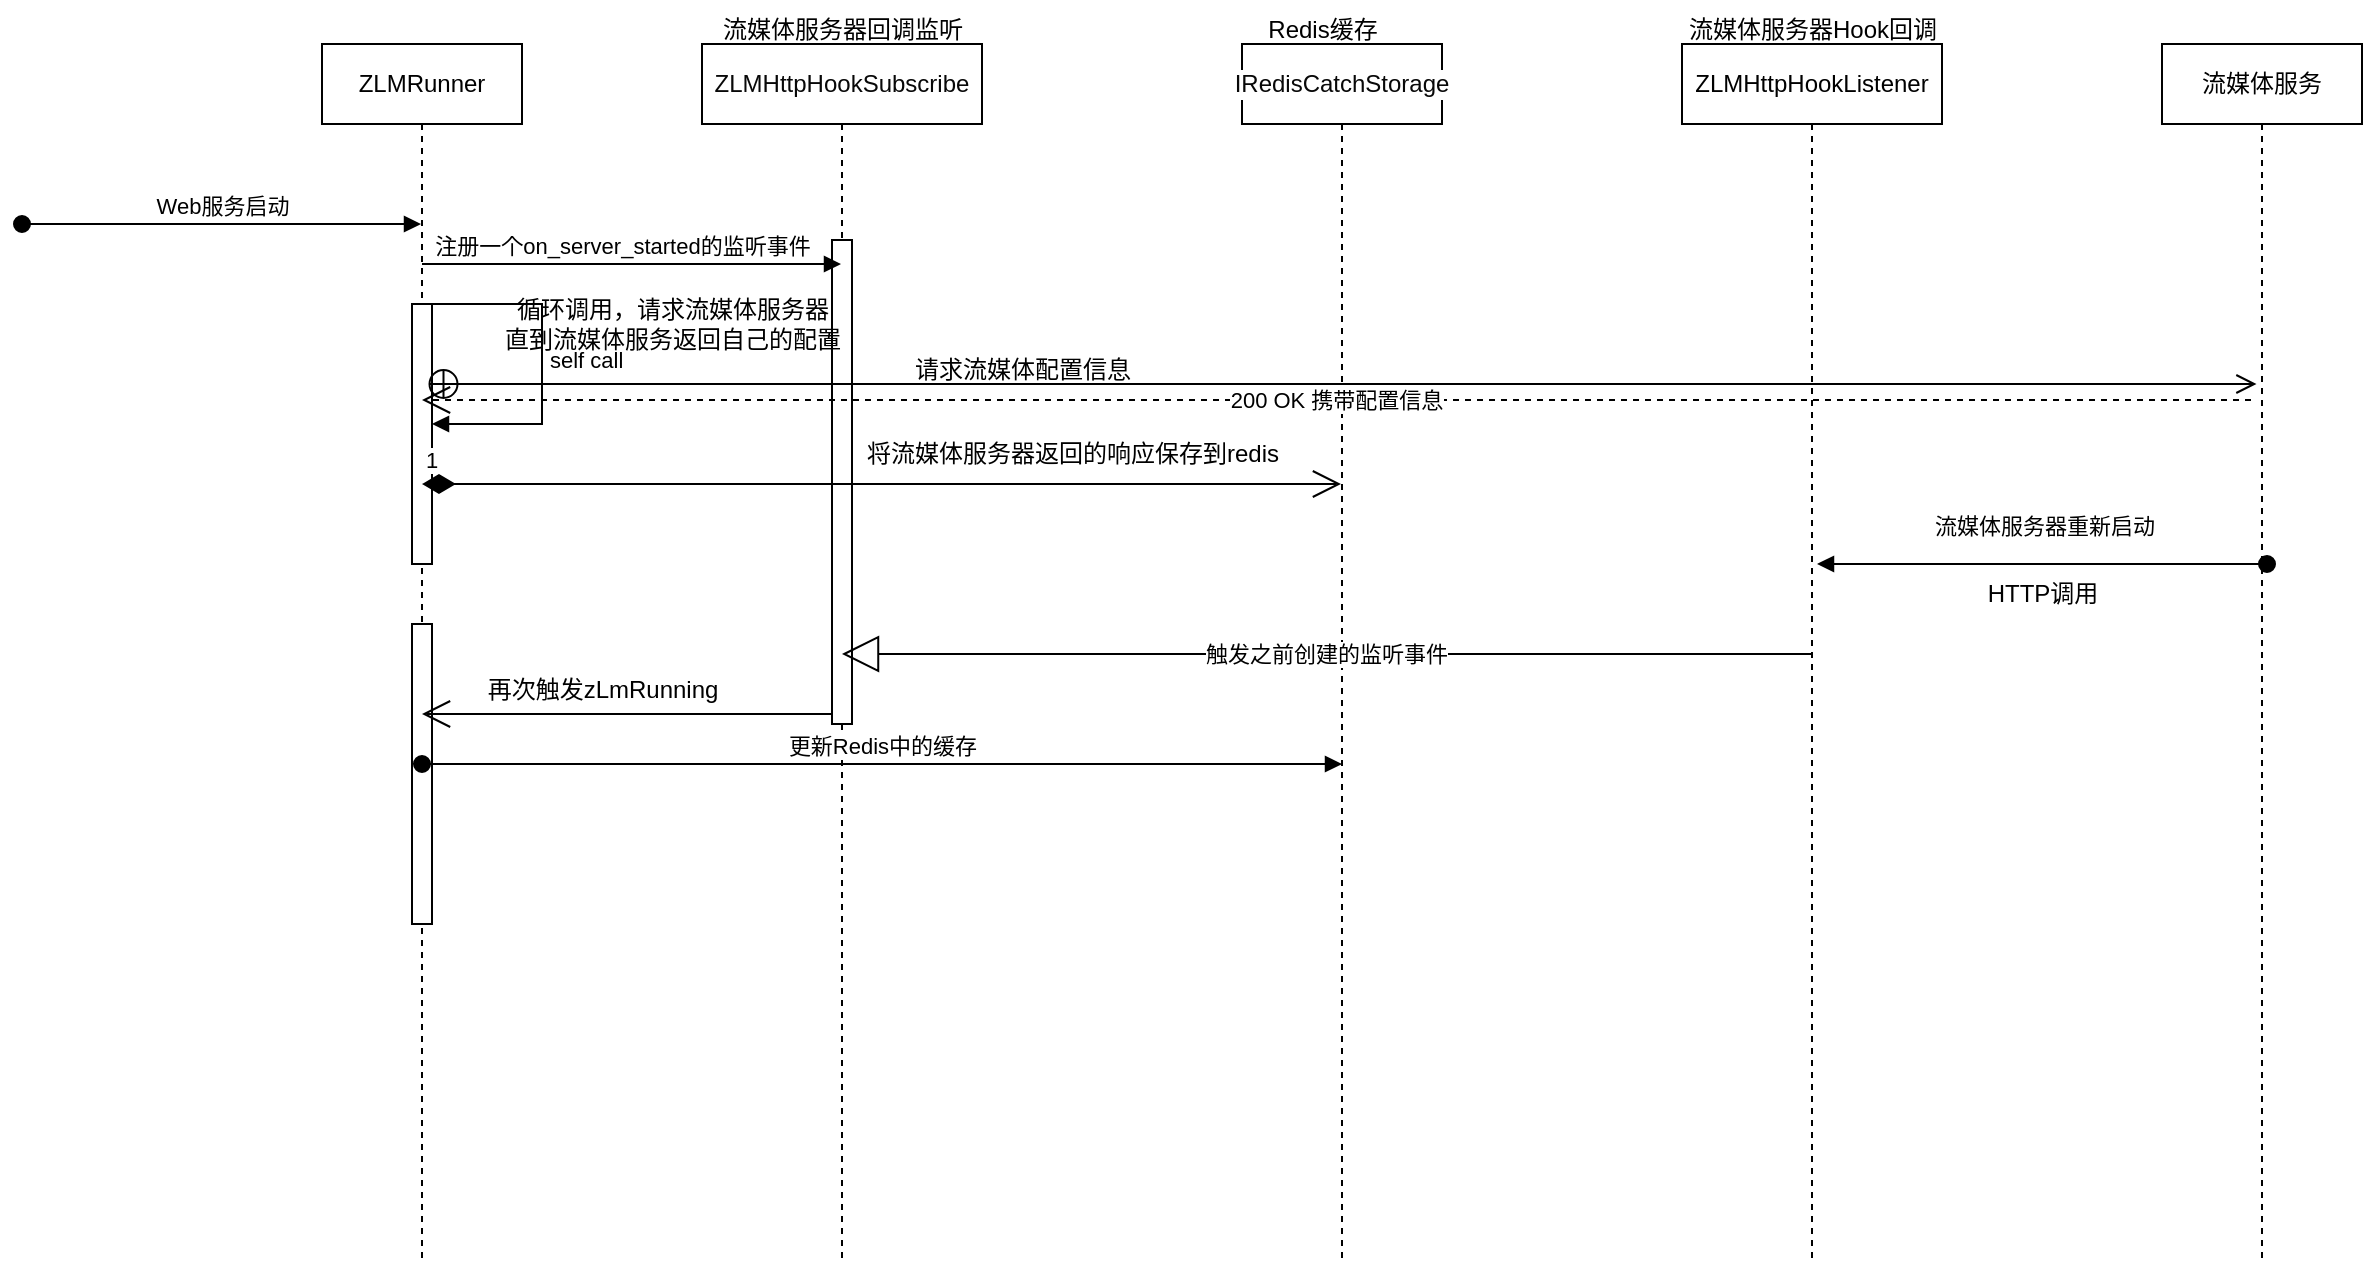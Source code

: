 <mxfile version="23.1.0" type="github">
  <diagram name="第 1 页" id="pax3oEcvjZkvkxBaptEk">
    <mxGraphModel dx="2261" dy="786" grid="1" gridSize="10" guides="1" tooltips="1" connect="1" arrows="1" fold="1" page="1" pageScale="1" pageWidth="827" pageHeight="1169" math="0" shadow="0">
      <root>
        <mxCell id="0" />
        <mxCell id="1" parent="0" />
        <mxCell id="kgx6SNhdby_C-QN0kG7P-1" value="ZLMRunner" style="shape=umlLifeline;perimeter=lifelinePerimeter;whiteSpace=wrap;html=1;container=1;dropTarget=0;collapsible=0;recursiveResize=0;outlineConnect=0;portConstraint=eastwest;newEdgeStyle={&quot;curved&quot;:0,&quot;rounded&quot;:0};" vertex="1" parent="1">
          <mxGeometry x="60" y="110" width="100" height="610" as="geometry" />
        </mxCell>
        <mxCell id="kgx6SNhdby_C-QN0kG7P-9" value="" style="html=1;points=[[0,0,0,0,5],[0,1,0,0,-5],[1,0,0,0,5],[1,1,0,0,-5]];perimeter=orthogonalPerimeter;outlineConnect=0;targetShapes=umlLifeline;portConstraint=eastwest;newEdgeStyle={&quot;curved&quot;:0,&quot;rounded&quot;:0};" vertex="1" parent="kgx6SNhdby_C-QN0kG7P-1">
          <mxGeometry x="45" y="130" width="10" height="130" as="geometry" />
        </mxCell>
        <mxCell id="kgx6SNhdby_C-QN0kG7P-10" value="self call" style="html=1;align=left;spacingLeft=2;endArrow=block;rounded=0;edgeStyle=orthogonalEdgeStyle;curved=0;rounded=0;" edge="1" target="kgx6SNhdby_C-QN0kG7P-9" parent="kgx6SNhdby_C-QN0kG7P-1" source="kgx6SNhdby_C-QN0kG7P-1">
          <mxGeometry relative="1" as="geometry">
            <mxPoint x="55" y="130" as="sourcePoint" />
            <Array as="points">
              <mxPoint x="110" y="130" />
              <mxPoint x="110" y="190" />
            </Array>
          </mxGeometry>
        </mxCell>
        <mxCell id="kgx6SNhdby_C-QN0kG7P-26" value="" style="html=1;points=[[0,0,0,0,5],[0,1,0,0,-5],[1,0,0,0,5],[1,1,0,0,-5]];perimeter=orthogonalPerimeter;outlineConnect=0;targetShapes=umlLifeline;portConstraint=eastwest;newEdgeStyle={&quot;curved&quot;:0,&quot;rounded&quot;:0};" vertex="1" parent="kgx6SNhdby_C-QN0kG7P-1">
          <mxGeometry x="45" y="290" width="10" height="150" as="geometry" />
        </mxCell>
        <mxCell id="kgx6SNhdby_C-QN0kG7P-3" value="&lt;div style=&quot;background-color:#ffffff;color:#080808&quot;&gt;&lt;pre style=&quot;&quot;&gt;&lt;font style=&quot;font-size: 12px;&quot; face=&quot;Helvetica&quot;&gt;ZLMHttpHookSubscribe&lt;/font&gt;&lt;/pre&gt;&lt;/div&gt;" style="shape=umlLifeline;perimeter=lifelinePerimeter;whiteSpace=wrap;html=1;container=1;dropTarget=0;collapsible=0;recursiveResize=0;outlineConnect=0;portConstraint=eastwest;newEdgeStyle={&quot;curved&quot;:0,&quot;rounded&quot;:0};" vertex="1" parent="1">
          <mxGeometry x="250" y="110" width="140" height="610" as="geometry" />
        </mxCell>
        <mxCell id="kgx6SNhdby_C-QN0kG7P-25" value="" style="html=1;points=[[0,0,0,0,5],[0,1,0,0,-5],[1,0,0,0,5],[1,1,0,0,-5]];perimeter=orthogonalPerimeter;outlineConnect=0;targetShapes=umlLifeline;portConstraint=eastwest;newEdgeStyle={&quot;curved&quot;:0,&quot;rounded&quot;:0};" vertex="1" parent="kgx6SNhdby_C-QN0kG7P-3">
          <mxGeometry x="65" y="98" width="10" height="242" as="geometry" />
        </mxCell>
        <mxCell id="kgx6SNhdby_C-QN0kG7P-5" value="Web服务启动" style="html=1;verticalAlign=bottom;startArrow=oval;startFill=1;endArrow=block;startSize=8;curved=0;rounded=0;" edge="1" parent="1" target="kgx6SNhdby_C-QN0kG7P-1">
          <mxGeometry x="0.003" width="60" relative="1" as="geometry">
            <mxPoint x="-90" y="200" as="sourcePoint" />
            <mxPoint x="-30" y="200" as="targetPoint" />
            <Array as="points">
              <mxPoint x="-60" y="200" />
            </Array>
            <mxPoint as="offset" />
          </mxGeometry>
        </mxCell>
        <mxCell id="kgx6SNhdby_C-QN0kG7P-6" value="流媒体服务器回调监听" style="text;html=1;align=center;verticalAlign=middle;resizable=0;points=[];autosize=1;strokeColor=none;fillColor=none;" vertex="1" parent="1">
          <mxGeometry x="250" y="88" width="140" height="30" as="geometry" />
        </mxCell>
        <mxCell id="kgx6SNhdby_C-QN0kG7P-8" value="注册一个on_server_started的监听事件" style="html=1;verticalAlign=bottom;endArrow=block;curved=0;rounded=0;" edge="1" parent="1" target="kgx6SNhdby_C-QN0kG7P-3">
          <mxGeometry x="-0.045" width="80" relative="1" as="geometry">
            <mxPoint x="110" y="220" as="sourcePoint" />
            <mxPoint x="190" y="220" as="targetPoint" />
            <mxPoint as="offset" />
          </mxGeometry>
        </mxCell>
        <mxCell id="kgx6SNhdby_C-QN0kG7P-11" value="循环调用，请求流媒体服务器&lt;br&gt;直到流媒体服务返回自己的配置" style="text;html=1;align=center;verticalAlign=middle;resizable=0;points=[];autosize=1;strokeColor=none;fillColor=none;" vertex="1" parent="1">
          <mxGeometry x="140" y="230" width="190" height="40" as="geometry" />
        </mxCell>
        <mxCell id="kgx6SNhdby_C-QN0kG7P-12" value="&lt;div style=&quot;background-color:#ffffff;color:#080808&quot;&gt;&lt;pre style=&quot;&quot;&gt;&lt;font style=&quot;font-size: 12px;&quot; face=&quot;Helvetica&quot;&gt;IRedisCatchStorage&lt;/font&gt;&lt;/pre&gt;&lt;/div&gt;" style="shape=umlLifeline;perimeter=lifelinePerimeter;whiteSpace=wrap;html=1;container=1;dropTarget=0;collapsible=0;recursiveResize=0;outlineConnect=0;portConstraint=eastwest;newEdgeStyle={&quot;curved&quot;:0,&quot;rounded&quot;:0};" vertex="1" parent="1">
          <mxGeometry x="520" y="110" width="100" height="610" as="geometry" />
        </mxCell>
        <mxCell id="kgx6SNhdby_C-QN0kG7P-13" value="Redis缓存" style="text;html=1;align=center;verticalAlign=middle;resizable=0;points=[];autosize=1;strokeColor=none;fillColor=none;" vertex="1" parent="1">
          <mxGeometry x="520" y="88" width="80" height="30" as="geometry" />
        </mxCell>
        <mxCell id="kgx6SNhdby_C-QN0kG7P-14" value="1" style="endArrow=open;html=1;endSize=12;startArrow=diamondThin;startSize=14;startFill=1;edgeStyle=orthogonalEdgeStyle;align=left;verticalAlign=bottom;rounded=0;" edge="1" parent="1" source="kgx6SNhdby_C-QN0kG7P-1" target="kgx6SNhdby_C-QN0kG7P-12">
          <mxGeometry x="-1" y="3" relative="1" as="geometry">
            <mxPoint x="120" y="330" as="sourcePoint" />
            <mxPoint x="280" y="330" as="targetPoint" />
            <Array as="points">
              <mxPoint x="350" y="330" />
              <mxPoint x="350" y="330" />
            </Array>
          </mxGeometry>
        </mxCell>
        <mxCell id="kgx6SNhdby_C-QN0kG7P-15" value="将流媒体服务器返回的响应保存到redis" style="text;html=1;align=center;verticalAlign=middle;resizable=0;points=[];autosize=1;strokeColor=none;fillColor=none;" vertex="1" parent="1">
          <mxGeometry x="320" y="300" width="230" height="30" as="geometry" />
        </mxCell>
        <mxCell id="kgx6SNhdby_C-QN0kG7P-16" value="ZLMHttpHookListener" style="shape=umlLifeline;perimeter=lifelinePerimeter;whiteSpace=wrap;html=1;container=1;dropTarget=0;collapsible=0;recursiveResize=0;outlineConnect=0;portConstraint=eastwest;newEdgeStyle={&quot;curved&quot;:0,&quot;rounded&quot;:0};" vertex="1" parent="1">
          <mxGeometry x="740" y="110" width="130" height="610" as="geometry" />
        </mxCell>
        <mxCell id="kgx6SNhdby_C-QN0kG7P-17" value="流媒体服务器Hook回调" style="text;html=1;align=center;verticalAlign=middle;resizable=0;points=[];autosize=1;strokeColor=none;fillColor=none;" vertex="1" parent="1">
          <mxGeometry x="730" y="88" width="150" height="30" as="geometry" />
        </mxCell>
        <mxCell id="kgx6SNhdby_C-QN0kG7P-18" value="流媒体服务器重新启动" style="html=1;verticalAlign=bottom;startArrow=oval;startFill=1;endArrow=block;startSize=8;curved=0;rounded=0;" edge="1" parent="1">
          <mxGeometry y="-10" width="60" relative="1" as="geometry">
            <mxPoint x="1032.5" y="370" as="sourcePoint" />
            <mxPoint x="807.5" y="370" as="targetPoint" />
            <mxPoint x="1" as="offset" />
          </mxGeometry>
        </mxCell>
        <mxCell id="kgx6SNhdby_C-QN0kG7P-19" value="流媒体服务" style="shape=umlLifeline;perimeter=lifelinePerimeter;whiteSpace=wrap;html=1;container=1;dropTarget=0;collapsible=0;recursiveResize=0;outlineConnect=0;portConstraint=eastwest;newEdgeStyle={&quot;curved&quot;:0,&quot;rounded&quot;:0};" vertex="1" parent="1">
          <mxGeometry x="980" y="110" width="100" height="610" as="geometry" />
        </mxCell>
        <mxCell id="kgx6SNhdby_C-QN0kG7P-20" value="HTTP调用" style="text;html=1;align=center;verticalAlign=middle;resizable=0;points=[];autosize=1;strokeColor=none;fillColor=none;" vertex="1" parent="1">
          <mxGeometry x="880" y="370" width="80" height="30" as="geometry" />
        </mxCell>
        <mxCell id="kgx6SNhdby_C-QN0kG7P-21" value="" style="endArrow=open;startArrow=circlePlus;endFill=0;startFill=0;endSize=8;html=1;rounded=0;" edge="1" parent="1">
          <mxGeometry width="160" relative="1" as="geometry">
            <mxPoint x="112.75" y="280" as="sourcePoint" />
            <mxPoint x="1027.25" y="280" as="targetPoint" />
          </mxGeometry>
        </mxCell>
        <mxCell id="kgx6SNhdby_C-QN0kG7P-22" value="请求流媒体配置信息" style="text;html=1;align=center;verticalAlign=middle;resizable=0;points=[];autosize=1;strokeColor=none;fillColor=none;" vertex="1" parent="1">
          <mxGeometry x="345" y="258" width="130" height="30" as="geometry" />
        </mxCell>
        <mxCell id="kgx6SNhdby_C-QN0kG7P-23" value="200 OK 携带配置信息" style="endArrow=open;endSize=12;dashed=1;html=1;rounded=0;" edge="1" parent="1">
          <mxGeometry width="160" relative="1" as="geometry">
            <mxPoint x="1024.5" y="288" as="sourcePoint" />
            <mxPoint x="110" y="288" as="targetPoint" />
          </mxGeometry>
        </mxCell>
        <mxCell id="kgx6SNhdby_C-QN0kG7P-24" value="触发之前创建的监听事件" style="endArrow=block;endSize=16;endFill=0;html=1;rounded=0;" edge="1" parent="1" source="kgx6SNhdby_C-QN0kG7P-16" target="kgx6SNhdby_C-QN0kG7P-3">
          <mxGeometry width="160" relative="1" as="geometry">
            <mxPoint x="540" y="470" as="sourcePoint" />
            <mxPoint x="700" y="470" as="targetPoint" />
          </mxGeometry>
        </mxCell>
        <mxCell id="kgx6SNhdby_C-QN0kG7P-27" value="" style="endArrow=open;endFill=1;endSize=12;html=1;rounded=0;exitX=0;exitY=1;exitDx=0;exitDy=-5;exitPerimeter=0;" edge="1" parent="1" source="kgx6SNhdby_C-QN0kG7P-25" target="kgx6SNhdby_C-QN0kG7P-1">
          <mxGeometry width="160" relative="1" as="geometry">
            <mxPoint x="540" y="470" as="sourcePoint" />
            <mxPoint x="700" y="470" as="targetPoint" />
          </mxGeometry>
        </mxCell>
        <mxCell id="kgx6SNhdby_C-QN0kG7P-28" value="再次触发zLmRunning" style="text;html=1;align=center;verticalAlign=middle;resizable=0;points=[];autosize=1;strokeColor=none;fillColor=none;" vertex="1" parent="1">
          <mxGeometry x="130" y="418" width="140" height="30" as="geometry" />
        </mxCell>
        <mxCell id="kgx6SNhdby_C-QN0kG7P-29" value="更新Redis中的缓存" style="html=1;verticalAlign=bottom;startArrow=oval;startFill=1;endArrow=block;startSize=8;curved=0;rounded=0;" edge="1" parent="1" source="kgx6SNhdby_C-QN0kG7P-1">
          <mxGeometry width="60" relative="1" as="geometry">
            <mxPoint x="590" y="470" as="sourcePoint" />
            <mxPoint x="570" y="470" as="targetPoint" />
          </mxGeometry>
        </mxCell>
      </root>
    </mxGraphModel>
  </diagram>
</mxfile>

